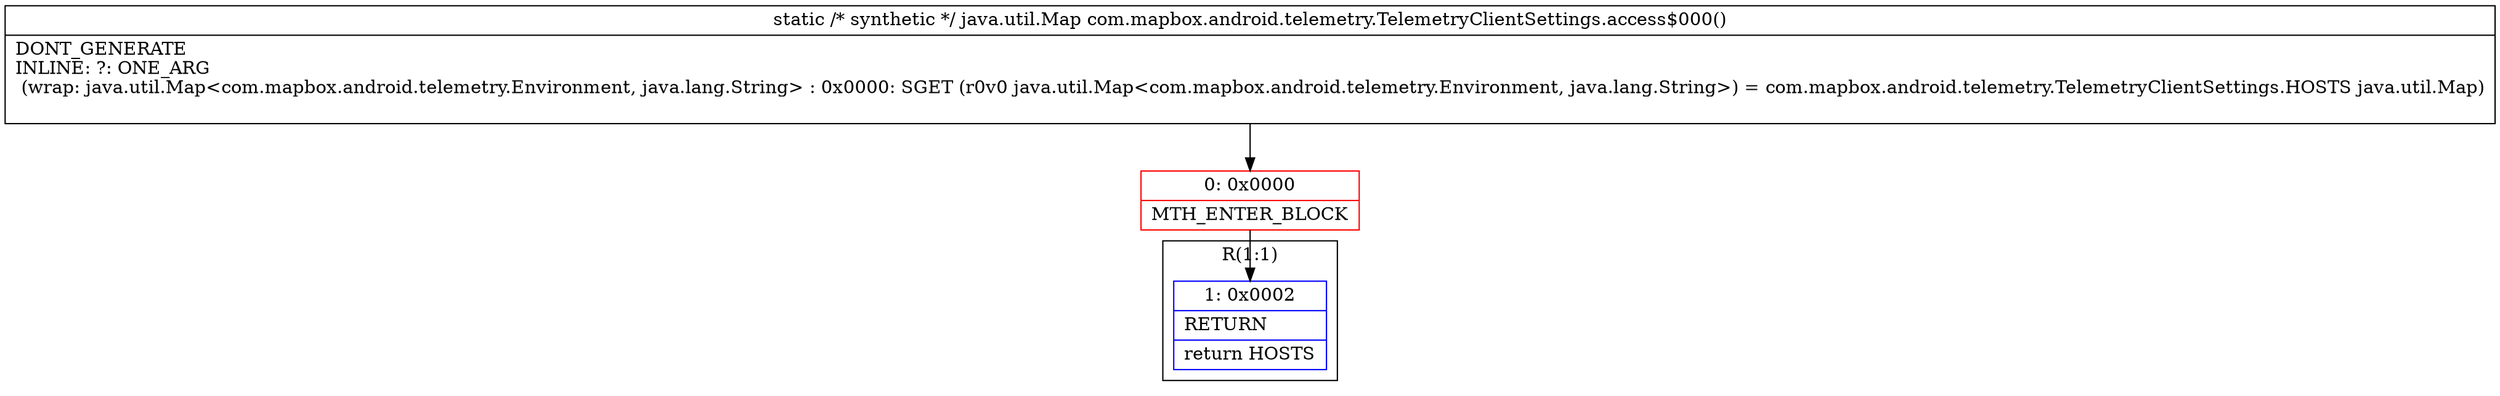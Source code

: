 digraph "CFG forcom.mapbox.android.telemetry.TelemetryClientSettings.access$000()Ljava\/util\/Map;" {
subgraph cluster_Region_1583276458 {
label = "R(1:1)";
node [shape=record,color=blue];
Node_1 [shape=record,label="{1\:\ 0x0002|RETURN\l|return HOSTS\l}"];
}
Node_0 [shape=record,color=red,label="{0\:\ 0x0000|MTH_ENTER_BLOCK\l}"];
MethodNode[shape=record,label="{static \/* synthetic *\/ java.util.Map com.mapbox.android.telemetry.TelemetryClientSettings.access$000()  | DONT_GENERATE\lINLINE: ?: ONE_ARG  \l  (wrap: java.util.Map\<com.mapbox.android.telemetry.Environment, java.lang.String\> : 0x0000: SGET  (r0v0 java.util.Map\<com.mapbox.android.telemetry.Environment, java.lang.String\>) =  com.mapbox.android.telemetry.TelemetryClientSettings.HOSTS java.util.Map)\l\l}"];
MethodNode -> Node_0;
Node_0 -> Node_1;
}

